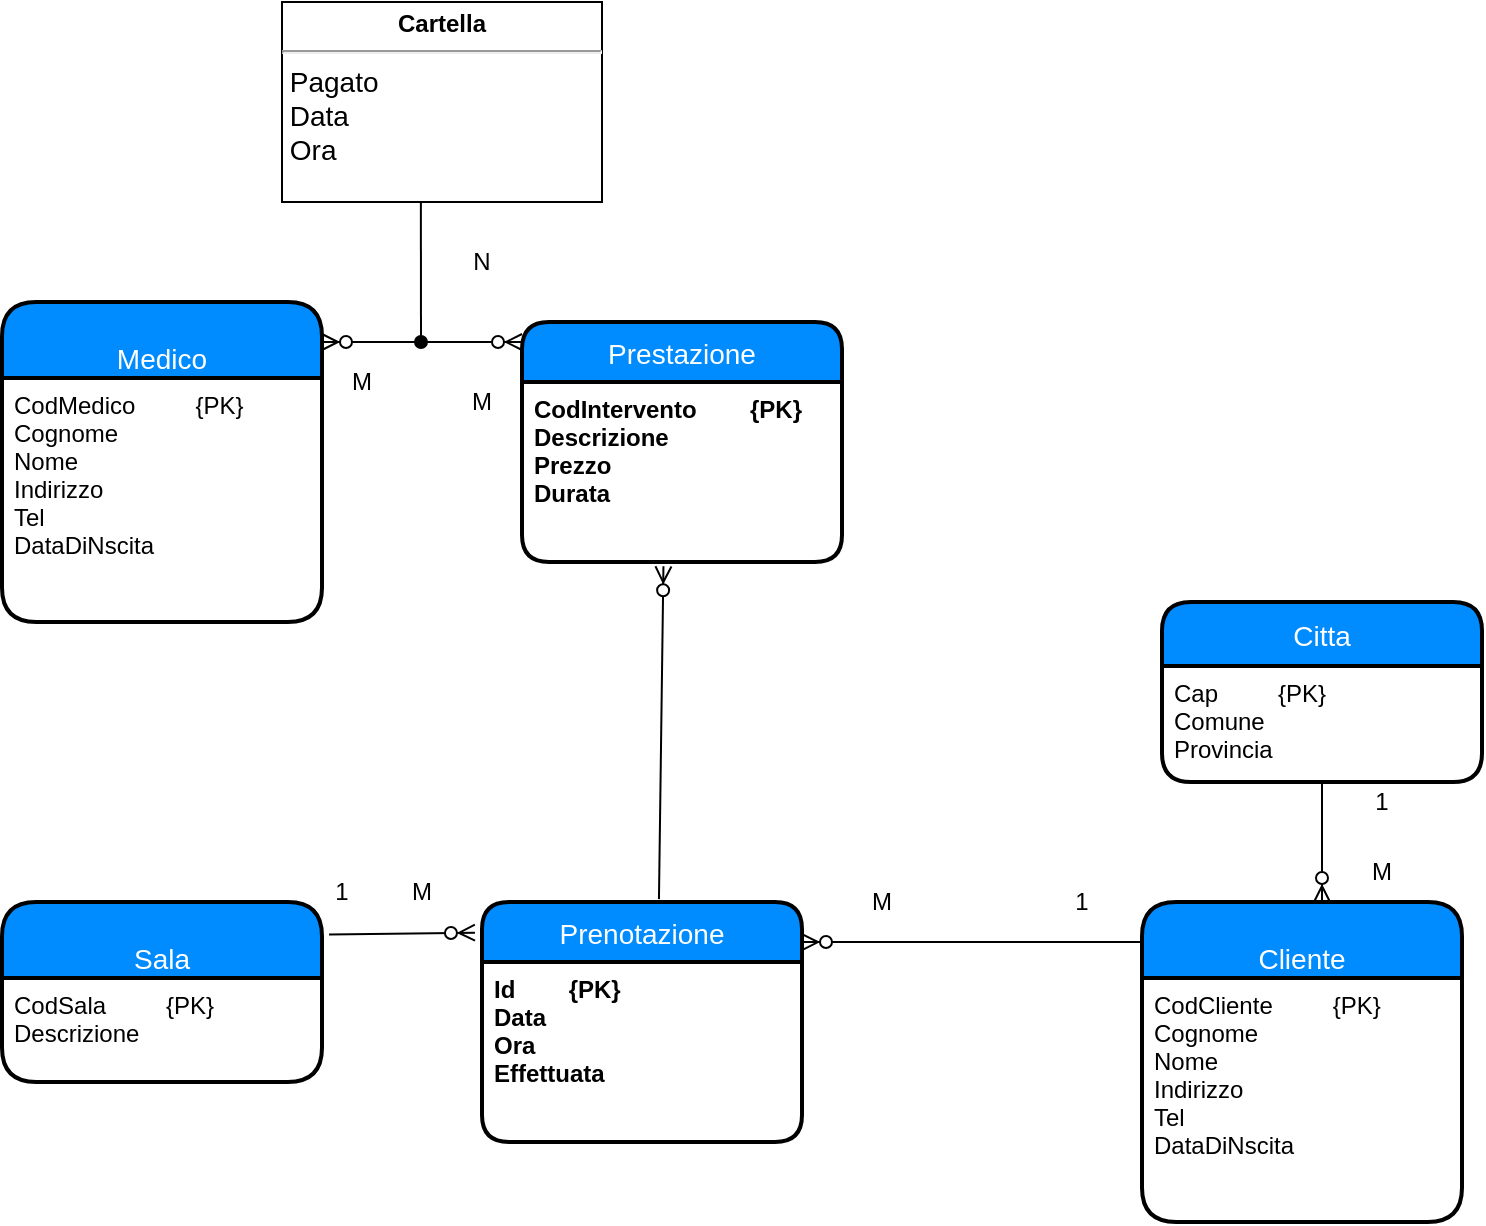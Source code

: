 <mxfile version="18.0.3" type="github">
  <diagram id="L1j2D4mzBUiIxQzNPNXT" name="Page-1">
    <mxGraphModel dx="1038" dy="489" grid="1" gridSize="10" guides="1" tooltips="1" connect="1" arrows="1" fold="1" page="1" pageScale="1" pageWidth="827" pageHeight="1169" math="0" shadow="0">
      <root>
        <mxCell id="0" />
        <mxCell id="1" parent="0" />
        <mxCell id="G56ryyFdqMxWQ_o4h2ej-4" value="Prestazione" style="swimlane;childLayout=stackLayout;horizontal=1;startSize=30;horizontalStack=0;fillColor=#008cff;fontColor=#FFFFFF;rounded=1;fontSize=14;fontStyle=0;strokeWidth=2;resizeParent=0;resizeLast=1;shadow=0;dashed=0;align=center;" parent="1" vertex="1">
          <mxGeometry x="300" y="310" width="160" height="120" as="geometry" />
        </mxCell>
        <mxCell id="G56ryyFdqMxWQ_o4h2ej-5" value="CodIntervento        {PK}&#xa;Descrizione&#xa;Prezzo&#xa;Durata" style="align=left;strokeColor=none;fillColor=none;spacingLeft=4;fontSize=12;verticalAlign=top;resizable=0;rotatable=0;part=1;fontStyle=1" parent="G56ryyFdqMxWQ_o4h2ej-4" vertex="1">
          <mxGeometry y="30" width="160" height="90" as="geometry" />
        </mxCell>
        <mxCell id="G56ryyFdqMxWQ_o4h2ej-6" value="&#xa;Cliente" style="swimlane;childLayout=stackLayout;horizontal=1;startSize=38;horizontalStack=0;fillColor=#008cff;fontColor=#FFFFFF;rounded=1;fontSize=14;fontStyle=0;strokeWidth=2;resizeParent=0;resizeLast=1;shadow=0;dashed=0;align=center;" parent="1" vertex="1">
          <mxGeometry x="610" y="600" width="160" height="160" as="geometry" />
        </mxCell>
        <mxCell id="G56ryyFdqMxWQ_o4h2ej-7" value="CodCliente         {PK}&#xa;Cognome&#xa;Nome&#xa;Indirizzo&#xa;Tel&#xa;DataDiNscita&#xa;&#xa;" style="align=left;strokeColor=none;fillColor=none;spacingLeft=4;fontSize=12;verticalAlign=top;resizable=0;rotatable=0;part=1;fontStyle=0" parent="G56ryyFdqMxWQ_o4h2ej-6" vertex="1">
          <mxGeometry y="38" width="160" height="122" as="geometry" />
        </mxCell>
        <mxCell id="G56ryyFdqMxWQ_o4h2ej-8" value="" style="edgeStyle=entityRelationEdgeStyle;fontSize=12;html=1;endArrow=ERzeroToMany;endFill=1;startArrow=ERzeroToMany;exitX=1;exitY=0.125;exitDx=0;exitDy=0;exitPerimeter=0;" parent="1" edge="1" source="T7YAln1bSrvXzUfDDgCb-1">
          <mxGeometry width="100" height="100" relative="1" as="geometry">
            <mxPoint x="180" y="320" as="sourcePoint" />
            <mxPoint x="300" y="320" as="targetPoint" />
          </mxGeometry>
        </mxCell>
        <mxCell id="G56ryyFdqMxWQ_o4h2ej-9" value="" style="endArrow=none;html=1;startArrow=oval;startFill=1;entryX=0.434;entryY=1;entryDx=0;entryDy=0;entryPerimeter=0;" parent="1" edge="1" target="G56ryyFdqMxWQ_o4h2ej-18">
          <mxGeometry width="50" height="50" relative="1" as="geometry">
            <mxPoint x="249.5" y="320" as="sourcePoint" />
            <mxPoint x="249.5" y="260" as="targetPoint" />
          </mxGeometry>
        </mxCell>
        <mxCell id="G56ryyFdqMxWQ_o4h2ej-10" value="Citta" style="swimlane;childLayout=stackLayout;horizontal=1;startSize=32;horizontalStack=0;fillColor=#008cff;fontColor=#FFFFFF;rounded=1;fontSize=14;fontStyle=0;strokeWidth=2;resizeParent=0;resizeLast=1;shadow=0;dashed=0;align=center;" parent="1" vertex="1">
          <mxGeometry x="620" y="450" width="160" height="90" as="geometry" />
        </mxCell>
        <mxCell id="G56ryyFdqMxWQ_o4h2ej-11" value="Cap         {PK}&#xa;Comune&#xa;Provincia" style="align=left;strokeColor=none;fillColor=none;spacingLeft=4;fontSize=12;verticalAlign=top;resizable=0;rotatable=0;part=1;fontStyle=0" parent="G56ryyFdqMxWQ_o4h2ej-10" vertex="1">
          <mxGeometry y="32" width="160" height="58" as="geometry" />
        </mxCell>
        <mxCell id="G56ryyFdqMxWQ_o4h2ej-12" value="" style="fontSize=12;html=1;endArrow=ERzeroToMany;rounded=1;endFill=1;startFill=1;elbow=vertical;entryX=0.681;entryY=0.008;entryDx=0;entryDy=0;entryPerimeter=0;" parent="1" edge="1">
          <mxGeometry width="100" height="100" relative="1" as="geometry">
            <mxPoint x="700" y="540" as="sourcePoint" />
            <mxPoint x="700" y="600" as="targetPoint" />
          </mxGeometry>
        </mxCell>
        <mxCell id="G56ryyFdqMxWQ_o4h2ej-18" value="&lt;p style=&quot;margin: 4px 0px 0px ; text-align: center&quot;&gt;&lt;b&gt;Cartella&lt;/b&gt;&lt;/p&gt;&lt;hr&gt;&lt;div style=&quot;font-size: 14px&quot;&gt;&amp;nbsp;Pagato&lt;/div&gt;&lt;div style=&quot;font-size: 14px&quot;&gt;&amp;nbsp;Data&lt;br&gt;&lt;/div&gt;&lt;div style=&quot;font-size: 14px&quot;&gt;&amp;nbsp;Ora&lt;/div&gt;" style="verticalAlign=top;align=left;overflow=fill;fontSize=12;fontFamily=Helvetica;html=1;" parent="1" vertex="1">
          <mxGeometry x="180" y="150" width="160" height="100" as="geometry" />
        </mxCell>
        <mxCell id="G56ryyFdqMxWQ_o4h2ej-19" value="N" style="text;html=1;strokeColor=none;fillColor=none;align=center;verticalAlign=middle;whiteSpace=wrap;rounded=0;" parent="1" vertex="1">
          <mxGeometry x="270" y="270" width="20" height="20" as="geometry" />
        </mxCell>
        <mxCell id="G56ryyFdqMxWQ_o4h2ej-20" value="M" style="text;html=1;strokeColor=none;fillColor=none;align=center;verticalAlign=middle;whiteSpace=wrap;rounded=0;" parent="1" vertex="1">
          <mxGeometry x="270" y="340" width="20" height="20" as="geometry" />
        </mxCell>
        <mxCell id="G56ryyFdqMxWQ_o4h2ej-21" value="1" style="text;html=1;strokeColor=none;fillColor=none;align=center;verticalAlign=middle;whiteSpace=wrap;rounded=0;" parent="1" vertex="1">
          <mxGeometry x="720" y="540" width="20" height="20" as="geometry" />
        </mxCell>
        <mxCell id="G56ryyFdqMxWQ_o4h2ej-22" value="M" style="text;html=1;strokeColor=none;fillColor=none;align=center;verticalAlign=middle;whiteSpace=wrap;rounded=0;" parent="1" vertex="1">
          <mxGeometry x="720" y="575" width="20" height="20" as="geometry" />
        </mxCell>
        <mxCell id="T7YAln1bSrvXzUfDDgCb-1" value="&#xa;Medico" style="swimlane;childLayout=stackLayout;horizontal=1;startSize=38;horizontalStack=0;fillColor=#008cff;fontColor=#FFFFFF;rounded=1;fontSize=14;fontStyle=0;strokeWidth=2;resizeParent=0;resizeLast=1;shadow=0;dashed=0;align=center;" parent="1" vertex="1">
          <mxGeometry x="40" y="300" width="160" height="160" as="geometry" />
        </mxCell>
        <mxCell id="T7YAln1bSrvXzUfDDgCb-2" value="CodMedico         {PK}&#xa;Cognome&#xa;Nome&#xa;Indirizzo&#xa;Tel&#xa;DataDiNscita&#xa;&#xa;" style="align=left;strokeColor=none;fillColor=none;spacingLeft=4;fontSize=12;verticalAlign=top;resizable=0;rotatable=0;part=1;fontStyle=0" parent="T7YAln1bSrvXzUfDDgCb-1" vertex="1">
          <mxGeometry y="38" width="160" height="122" as="geometry" />
        </mxCell>
        <mxCell id="T7YAln1bSrvXzUfDDgCb-3" value="" style="fontSize=12;html=1;endArrow=ERzeroToMany;rounded=1;endFill=1;startFill=1;elbow=vertical;exitX=1.022;exitY=0.18;exitDx=0;exitDy=0;exitPerimeter=0;entryX=-0.022;entryY=0.128;entryDx=0;entryDy=0;entryPerimeter=0;" parent="1" edge="1" target="P5sWvy1uf68khmVUnmsY-7" source="P5sWvy1uf68khmVUnmsY-1">
          <mxGeometry width="100" height="100" relative="1" as="geometry">
            <mxPoint x="229" y="595" as="sourcePoint" />
            <mxPoint x="229" y="655" as="targetPoint" />
          </mxGeometry>
        </mxCell>
        <mxCell id="T7YAln1bSrvXzUfDDgCb-4" value="M" style="text;html=1;strokeColor=none;fillColor=none;align=center;verticalAlign=middle;whiteSpace=wrap;rounded=0;" parent="1" vertex="1">
          <mxGeometry x="210" y="330" width="20" height="20" as="geometry" />
        </mxCell>
        <mxCell id="P5sWvy1uf68khmVUnmsY-1" value="&#xa;Sala" style="swimlane;childLayout=stackLayout;horizontal=1;startSize=38;horizontalStack=0;fillColor=#008cff;fontColor=#FFFFFF;rounded=1;fontSize=14;fontStyle=0;strokeWidth=2;resizeParent=0;resizeLast=1;shadow=0;dashed=0;align=center;" vertex="1" parent="1">
          <mxGeometry x="40" y="600" width="160" height="90" as="geometry" />
        </mxCell>
        <mxCell id="P5sWvy1uf68khmVUnmsY-2" value="CodSala         {PK}&#xa;Descrizione&#xa;&#xa;" style="align=left;strokeColor=none;fillColor=none;spacingLeft=4;fontSize=12;verticalAlign=top;resizable=0;rotatable=0;part=1;fontStyle=0" vertex="1" parent="P5sWvy1uf68khmVUnmsY-1">
          <mxGeometry y="38" width="160" height="52" as="geometry" />
        </mxCell>
        <mxCell id="P5sWvy1uf68khmVUnmsY-3" value="" style="fontSize=12;html=1;endArrow=ERzeroToMany;rounded=1;endFill=1;startFill=1;elbow=vertical;exitX=0.553;exitY=-0.012;exitDx=0;exitDy=0;exitPerimeter=0;entryX=0.442;entryY=1.024;entryDx=0;entryDy=0;entryPerimeter=0;" edge="1" parent="1" source="P5sWvy1uf68khmVUnmsY-7" target="G56ryyFdqMxWQ_o4h2ej-5">
          <mxGeometry width="100" height="100" relative="1" as="geometry">
            <mxPoint x="370" y="590" as="sourcePoint" />
            <mxPoint x="320" y="480" as="targetPoint" />
          </mxGeometry>
        </mxCell>
        <mxCell id="P5sWvy1uf68khmVUnmsY-7" value="Prenotazione" style="swimlane;childLayout=stackLayout;horizontal=1;startSize=30;horizontalStack=0;fillColor=#008cff;fontColor=#FFFFFF;rounded=1;fontSize=14;fontStyle=0;strokeWidth=2;resizeParent=0;resizeLast=1;shadow=0;dashed=0;align=center;" vertex="1" parent="1">
          <mxGeometry x="280" y="600" width="160" height="120" as="geometry" />
        </mxCell>
        <mxCell id="P5sWvy1uf68khmVUnmsY-8" value="Id        {PK}&#xa;Data&#xa;Ora&#xa;Effettuata" style="align=left;strokeColor=none;fillColor=none;spacingLeft=4;fontSize=12;verticalAlign=top;resizable=0;rotatable=0;part=1;fontStyle=1" vertex="1" parent="P5sWvy1uf68khmVUnmsY-7">
          <mxGeometry y="30" width="160" height="90" as="geometry" />
        </mxCell>
        <mxCell id="P5sWvy1uf68khmVUnmsY-11" value="1" style="text;html=1;strokeColor=none;fillColor=none;align=center;verticalAlign=middle;whiteSpace=wrap;rounded=0;" vertex="1" parent="1">
          <mxGeometry x="200" y="585" width="20" height="20" as="geometry" />
        </mxCell>
        <mxCell id="P5sWvy1uf68khmVUnmsY-12" value="M" style="text;html=1;strokeColor=none;fillColor=none;align=center;verticalAlign=middle;whiteSpace=wrap;rounded=0;" vertex="1" parent="1">
          <mxGeometry x="240" y="585" width="20" height="20" as="geometry" />
        </mxCell>
        <mxCell id="P5sWvy1uf68khmVUnmsY-13" value="" style="fontSize=12;html=1;endArrow=ERzeroToMany;rounded=1;endFill=1;startFill=1;elbow=vertical;entryX=1;entryY=0.167;entryDx=0;entryDy=0;entryPerimeter=0;" edge="1" parent="1" target="P5sWvy1uf68khmVUnmsY-7">
          <mxGeometry width="100" height="100" relative="1" as="geometry">
            <mxPoint x="610" y="620" as="sourcePoint" />
            <mxPoint x="450" y="620" as="targetPoint" />
          </mxGeometry>
        </mxCell>
        <mxCell id="P5sWvy1uf68khmVUnmsY-14" value="1" style="text;html=1;strokeColor=none;fillColor=none;align=center;verticalAlign=middle;whiteSpace=wrap;rounded=0;" vertex="1" parent="1">
          <mxGeometry x="570" y="590" width="20" height="20" as="geometry" />
        </mxCell>
        <mxCell id="P5sWvy1uf68khmVUnmsY-15" value="M" style="text;html=1;strokeColor=none;fillColor=none;align=center;verticalAlign=middle;whiteSpace=wrap;rounded=0;" vertex="1" parent="1">
          <mxGeometry x="470" y="590" width="20" height="20" as="geometry" />
        </mxCell>
      </root>
    </mxGraphModel>
  </diagram>
</mxfile>
